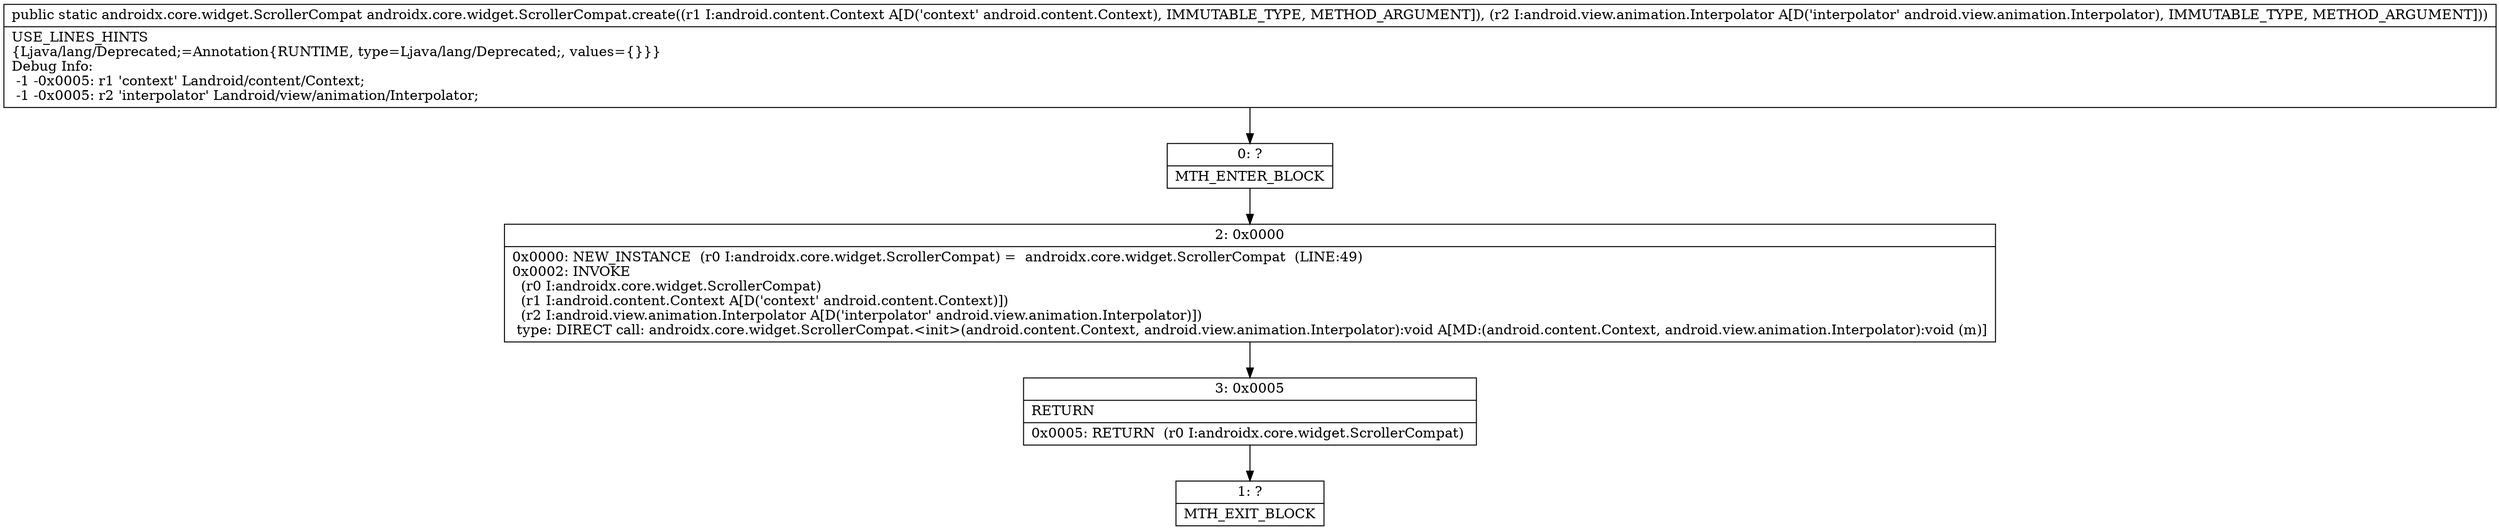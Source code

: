 digraph "CFG forandroidx.core.widget.ScrollerCompat.create(Landroid\/content\/Context;Landroid\/view\/animation\/Interpolator;)Landroidx\/core\/widget\/ScrollerCompat;" {
Node_0 [shape=record,label="{0\:\ ?|MTH_ENTER_BLOCK\l}"];
Node_2 [shape=record,label="{2\:\ 0x0000|0x0000: NEW_INSTANCE  (r0 I:androidx.core.widget.ScrollerCompat) =  androidx.core.widget.ScrollerCompat  (LINE:49)\l0x0002: INVOKE  \l  (r0 I:androidx.core.widget.ScrollerCompat)\l  (r1 I:android.content.Context A[D('context' android.content.Context)])\l  (r2 I:android.view.animation.Interpolator A[D('interpolator' android.view.animation.Interpolator)])\l type: DIRECT call: androidx.core.widget.ScrollerCompat.\<init\>(android.content.Context, android.view.animation.Interpolator):void A[MD:(android.content.Context, android.view.animation.Interpolator):void (m)]\l}"];
Node_3 [shape=record,label="{3\:\ 0x0005|RETURN\l|0x0005: RETURN  (r0 I:androidx.core.widget.ScrollerCompat) \l}"];
Node_1 [shape=record,label="{1\:\ ?|MTH_EXIT_BLOCK\l}"];
MethodNode[shape=record,label="{public static androidx.core.widget.ScrollerCompat androidx.core.widget.ScrollerCompat.create((r1 I:android.content.Context A[D('context' android.content.Context), IMMUTABLE_TYPE, METHOD_ARGUMENT]), (r2 I:android.view.animation.Interpolator A[D('interpolator' android.view.animation.Interpolator), IMMUTABLE_TYPE, METHOD_ARGUMENT]))  | USE_LINES_HINTS\l\{Ljava\/lang\/Deprecated;=Annotation\{RUNTIME, type=Ljava\/lang\/Deprecated;, values=\{\}\}\}\lDebug Info:\l  \-1 \-0x0005: r1 'context' Landroid\/content\/Context;\l  \-1 \-0x0005: r2 'interpolator' Landroid\/view\/animation\/Interpolator;\l}"];
MethodNode -> Node_0;Node_0 -> Node_2;
Node_2 -> Node_3;
Node_3 -> Node_1;
}

